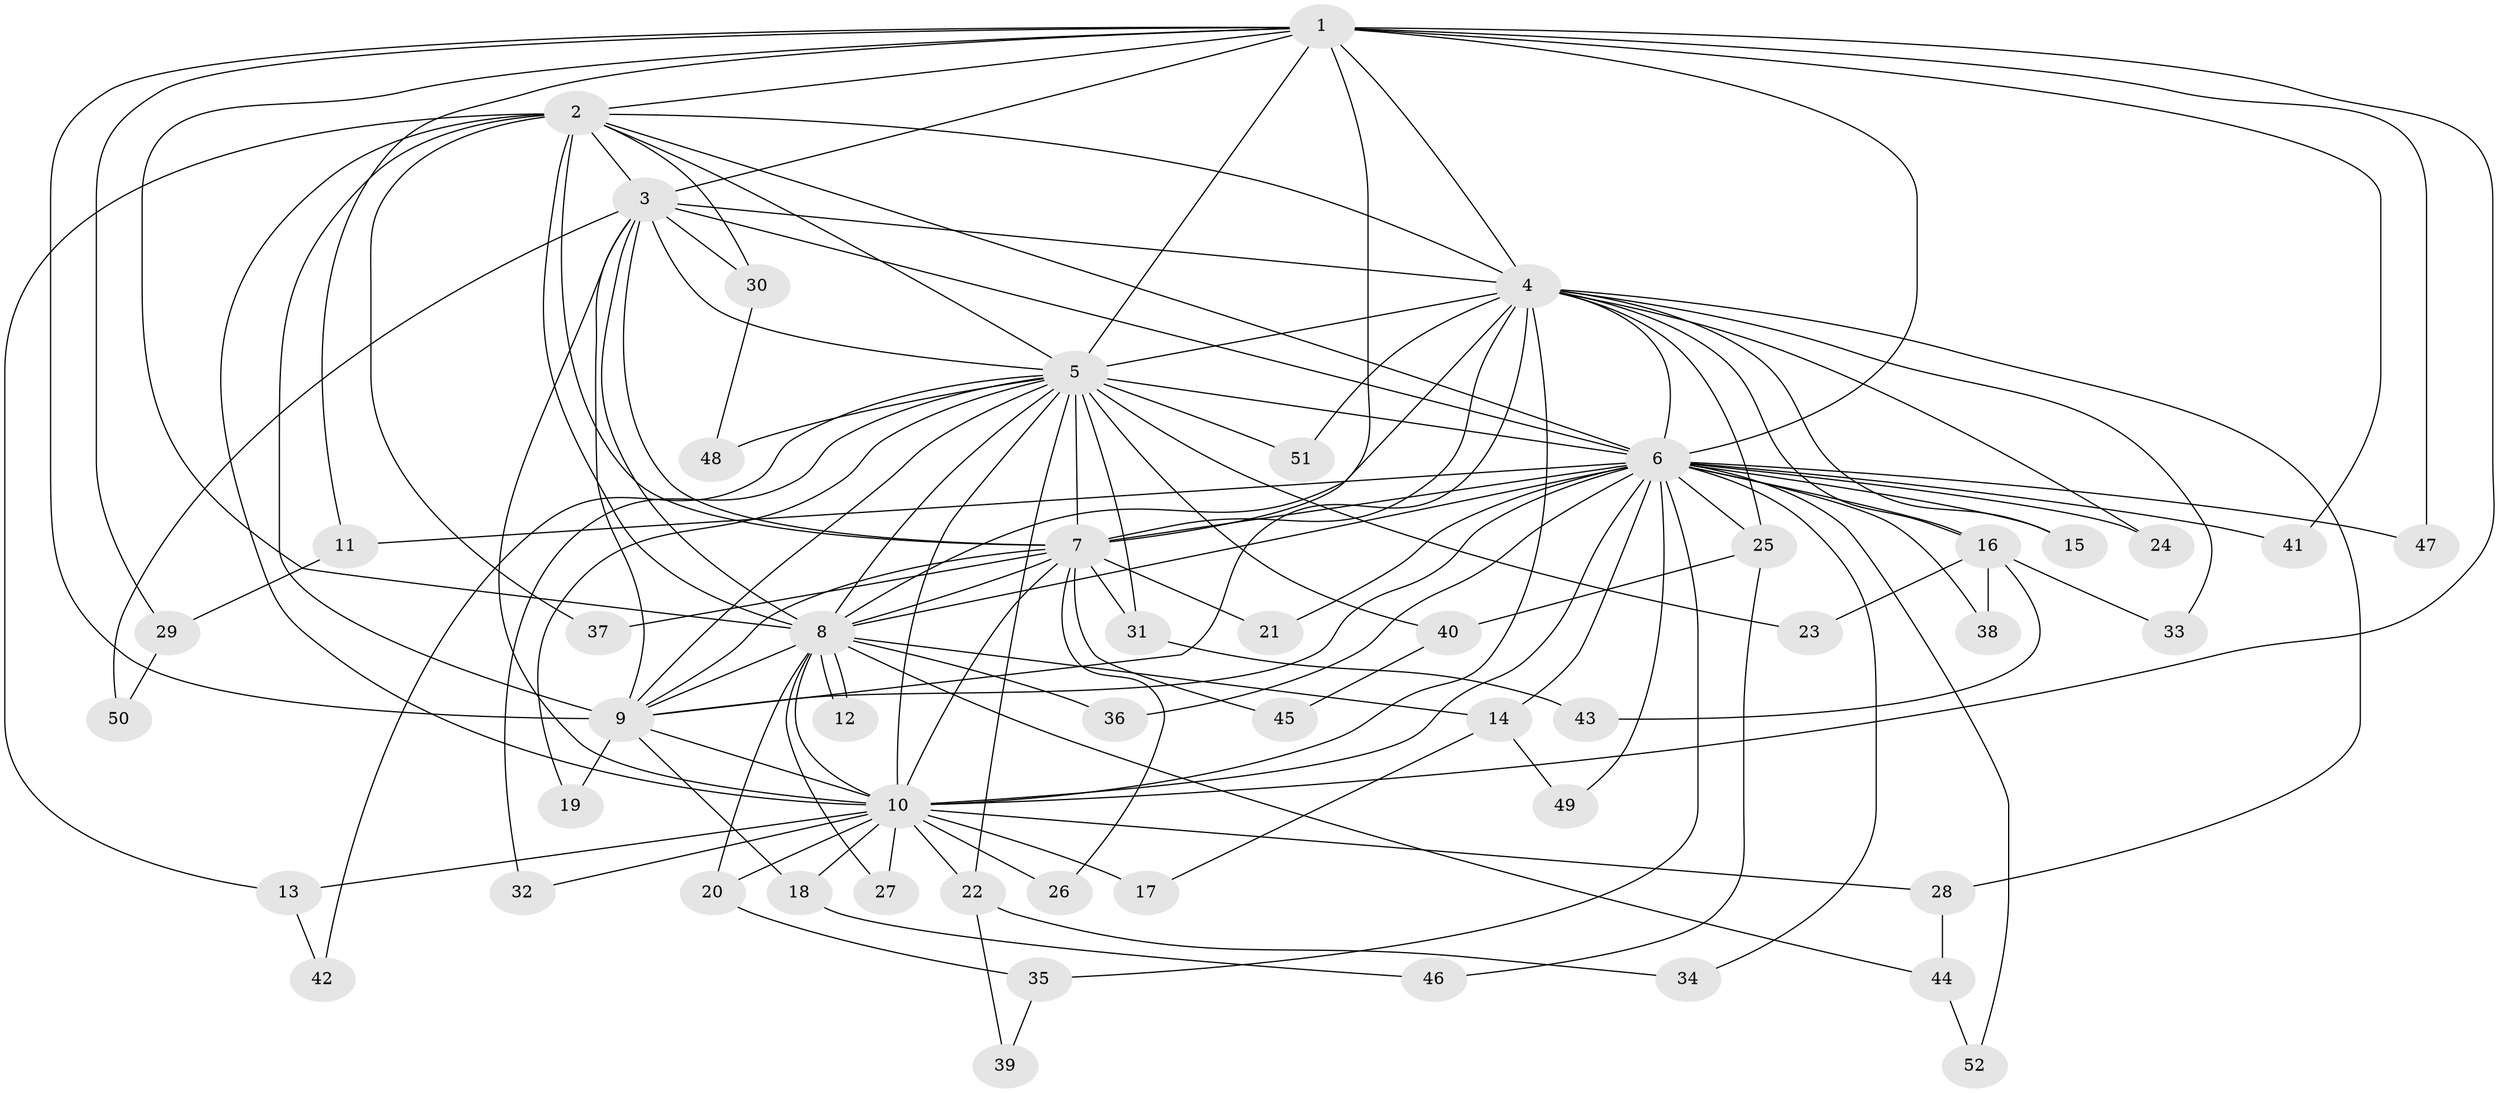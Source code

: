// coarse degree distribution, {14: 0.06666666666666667, 10: 0.06666666666666667, 8: 0.06666666666666667, 1: 0.06666666666666667, 3: 0.3333333333333333, 2: 0.4}
// Generated by graph-tools (version 1.1) at 2025/17/03/04/25 18:17:26]
// undirected, 52 vertices, 129 edges
graph export_dot {
graph [start="1"]
  node [color=gray90,style=filled];
  1;
  2;
  3;
  4;
  5;
  6;
  7;
  8;
  9;
  10;
  11;
  12;
  13;
  14;
  15;
  16;
  17;
  18;
  19;
  20;
  21;
  22;
  23;
  24;
  25;
  26;
  27;
  28;
  29;
  30;
  31;
  32;
  33;
  34;
  35;
  36;
  37;
  38;
  39;
  40;
  41;
  42;
  43;
  44;
  45;
  46;
  47;
  48;
  49;
  50;
  51;
  52;
  1 -- 2;
  1 -- 3;
  1 -- 4;
  1 -- 5;
  1 -- 6;
  1 -- 7;
  1 -- 8;
  1 -- 9;
  1 -- 10;
  1 -- 11;
  1 -- 29;
  1 -- 41;
  1 -- 47;
  2 -- 3;
  2 -- 4;
  2 -- 5;
  2 -- 6;
  2 -- 7;
  2 -- 8;
  2 -- 9;
  2 -- 10;
  2 -- 13;
  2 -- 30;
  2 -- 37;
  3 -- 4;
  3 -- 5;
  3 -- 6;
  3 -- 7;
  3 -- 8;
  3 -- 9;
  3 -- 10;
  3 -- 30;
  3 -- 50;
  4 -- 5;
  4 -- 6;
  4 -- 7;
  4 -- 8;
  4 -- 9;
  4 -- 10;
  4 -- 15;
  4 -- 16;
  4 -- 24;
  4 -- 25;
  4 -- 28;
  4 -- 33;
  4 -- 51;
  5 -- 6;
  5 -- 7;
  5 -- 8;
  5 -- 9;
  5 -- 10;
  5 -- 19;
  5 -- 22;
  5 -- 23;
  5 -- 31;
  5 -- 32;
  5 -- 40;
  5 -- 42;
  5 -- 48;
  5 -- 51;
  6 -- 7;
  6 -- 8;
  6 -- 9;
  6 -- 10;
  6 -- 11;
  6 -- 14;
  6 -- 15;
  6 -- 16;
  6 -- 21;
  6 -- 24;
  6 -- 25;
  6 -- 34;
  6 -- 35;
  6 -- 36;
  6 -- 38;
  6 -- 41;
  6 -- 47;
  6 -- 49;
  6 -- 52;
  7 -- 8;
  7 -- 9;
  7 -- 10;
  7 -- 21;
  7 -- 26;
  7 -- 31;
  7 -- 37;
  7 -- 45;
  8 -- 9;
  8 -- 10;
  8 -- 12;
  8 -- 12;
  8 -- 14;
  8 -- 20;
  8 -- 27;
  8 -- 36;
  8 -- 44;
  9 -- 10;
  9 -- 18;
  9 -- 19;
  10 -- 13;
  10 -- 17;
  10 -- 18;
  10 -- 20;
  10 -- 22;
  10 -- 26;
  10 -- 27;
  10 -- 28;
  10 -- 32;
  11 -- 29;
  13 -- 42;
  14 -- 17;
  14 -- 49;
  16 -- 23;
  16 -- 33;
  16 -- 38;
  16 -- 43;
  18 -- 46;
  20 -- 35;
  22 -- 34;
  22 -- 39;
  25 -- 40;
  25 -- 46;
  28 -- 44;
  29 -- 50;
  30 -- 48;
  31 -- 43;
  35 -- 39;
  40 -- 45;
  44 -- 52;
}
